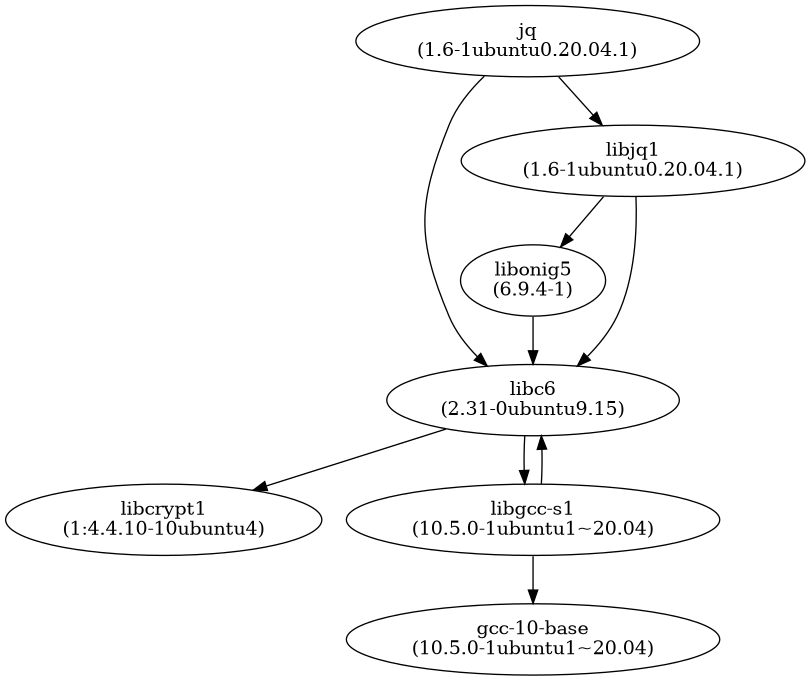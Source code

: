 @startuml
digraph test {

        "libonig5
(6.9.4-1)" -> "libc6
(2.31-0ubuntu9.15)"
        "jq
(1.6-1ubuntu0.20.04.1)" -> "libjq1
(1.6-1ubuntu0.20.04.1)"
        "jq
(1.6-1ubuntu0.20.04.1)" -> "libc6
(2.31-0ubuntu9.15)"
        "libjq1
(1.6-1ubuntu0.20.04.1)" -> "libc6
(2.31-0ubuntu9.15)"
        "libjq1
(1.6-1ubuntu0.20.04.1)" -> "libonig5
(6.9.4-1)"
        "libc6
(2.31-0ubuntu9.15)" -> "libcrypt1
(1:4.4.10-10ubuntu4)"
        "libc6
(2.31-0ubuntu9.15)" -> "libgcc-s1
(10.5.0-1ubuntu1~20.04)"
        "libgcc-s1
(10.5.0-1ubuntu1~20.04)" -> "gcc-10-base
(10.5.0-1ubuntu1~20.04)"
        "libgcc-s1
(10.5.0-1ubuntu1~20.04)" -> "libc6
(2.31-0ubuntu9.15)"

}

@enduml